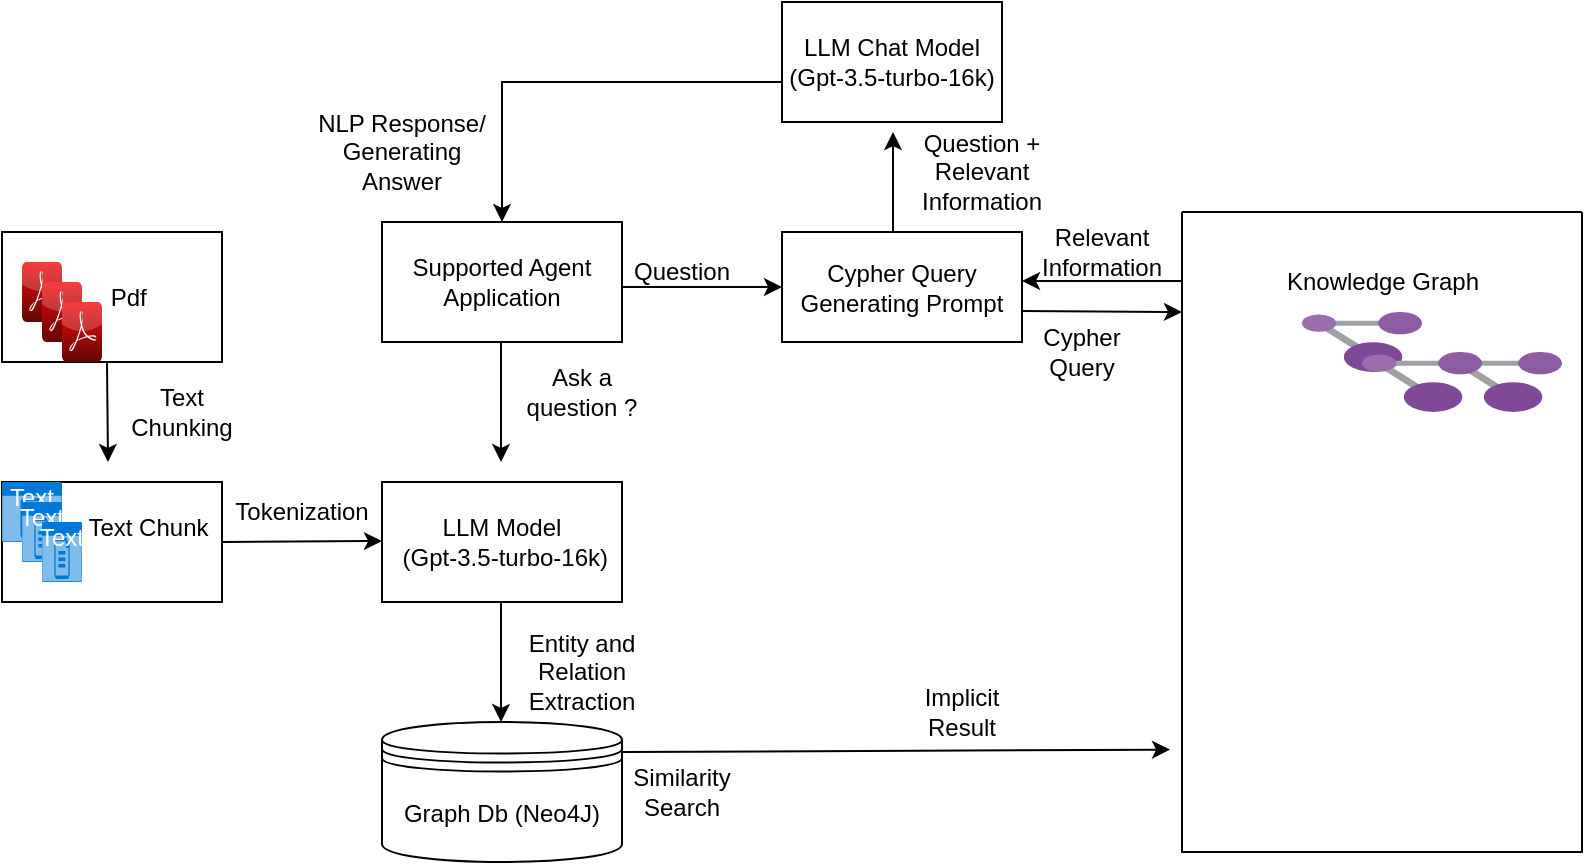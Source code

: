 <mxfile version="24.1.0" type="device">
  <diagram name="Knowledge Graph Based RAG" id="BPALHnj2pihEZnMyKJaE">
    <mxGraphModel dx="1020" dy="496" grid="1" gridSize="10" guides="1" tooltips="1" connect="1" arrows="1" fold="1" page="1" pageScale="1" pageWidth="850" pageHeight="1100" math="0" shadow="0">
      <root>
        <mxCell id="0" />
        <mxCell id="1" parent="0" />
        <mxCell id="6r3K6yemnt3sCqTm1dl9-1" value="LLM Model&lt;div&gt;&amp;nbsp;(Gpt-3.5-turbo-16k)&lt;/div&gt;" style="rounded=0;whiteSpace=wrap;html=1;" parent="1" vertex="1">
          <mxGeometry x="200" y="350" width="120" height="60" as="geometry" />
        </mxCell>
        <mxCell id="6r3K6yemnt3sCqTm1dl9-2" value="Supported Agent Application" style="rounded=0;whiteSpace=wrap;html=1;" parent="1" vertex="1">
          <mxGeometry x="200" y="220" width="120" height="60" as="geometry" />
        </mxCell>
        <mxCell id="6r3K6yemnt3sCqTm1dl9-3" value="Graph Db (Neo4J)" style="rounded=0;whiteSpace=wrap;html=1;shape=datastore;" parent="1" vertex="1">
          <mxGeometry x="200" y="470" width="120" height="70" as="geometry" />
        </mxCell>
        <mxCell id="6r3K6yemnt3sCqTm1dl9-5" value="Ask a question ?" style="text;html=1;align=center;verticalAlign=middle;whiteSpace=wrap;rounded=0;" parent="1" vertex="1">
          <mxGeometry x="270" y="290" width="60" height="30" as="geometry" />
        </mxCell>
        <mxCell id="6r3K6yemnt3sCqTm1dl9-6" value="" style="endArrow=classic;html=1;rounded=0;" parent="1" edge="1">
          <mxGeometry width="50" height="50" relative="1" as="geometry">
            <mxPoint x="259.5" y="280" as="sourcePoint" />
            <mxPoint x="259.5" y="340" as="targetPoint" />
          </mxGeometry>
        </mxCell>
        <mxCell id="6r3K6yemnt3sCqTm1dl9-7" value="" style="endArrow=classic;html=1;rounded=0;" parent="1" edge="1">
          <mxGeometry width="50" height="50" relative="1" as="geometry">
            <mxPoint x="259.5" y="410" as="sourcePoint" />
            <mxPoint x="259.5" y="470" as="targetPoint" />
          </mxGeometry>
        </mxCell>
        <mxCell id="6r3K6yemnt3sCqTm1dl9-8" value="" style="endArrow=classic;html=1;rounded=0;entryX=-0.03;entryY=0.84;entryDx=0;entryDy=0;entryPerimeter=0;" parent="1" target="6r3K6yemnt3sCqTm1dl9-12" edge="1">
          <mxGeometry width="50" height="50" relative="1" as="geometry">
            <mxPoint x="320" y="485" as="sourcePoint" />
            <mxPoint x="530" y="485" as="targetPoint" />
          </mxGeometry>
        </mxCell>
        <mxCell id="6r3K6yemnt3sCqTm1dl9-11" value="Entity and Relation Extraction" style="text;html=1;align=center;verticalAlign=middle;whiteSpace=wrap;rounded=0;" parent="1" vertex="1">
          <mxGeometry x="270" y="430" width="60" height="30" as="geometry" />
        </mxCell>
        <mxCell id="6r3K6yemnt3sCqTm1dl9-12" value="" style="swimlane;startSize=0;" parent="1" vertex="1">
          <mxGeometry x="600" y="215" width="200" height="320" as="geometry">
            <mxRectangle x="600" y="215" width="50" height="40" as="alternateBounds" />
          </mxGeometry>
        </mxCell>
        <mxCell id="6r3K6yemnt3sCqTm1dl9-13" value="Knowledge Graph" style="text;html=1;align=center;verticalAlign=middle;resizable=0;points=[];autosize=1;strokeColor=none;fillColor=none;" parent="6r3K6yemnt3sCqTm1dl9-12" vertex="1">
          <mxGeometry x="40" y="20" width="120" height="30" as="geometry" />
        </mxCell>
        <mxCell id="6r3K6yemnt3sCqTm1dl9-4" value="" style="rounded=0;whiteSpace=wrap;html=1;shape=image;labelBackgroundColor=default;verticalAlign=top;verticalLabelPosition=bottom;sketch=0;aspect=fixed;points=[];image=img/lib/mscae/Resource_Graph_Explorer.svg;" parent="6r3K6yemnt3sCqTm1dl9-12" vertex="1">
          <mxGeometry x="60" y="50" width="60" height="30" as="geometry" />
        </mxCell>
        <mxCell id="2tzXYu9GA4xHqTcgMKDx-12" value="" style="rounded=0;whiteSpace=wrap;html=1;shape=image;labelBackgroundColor=default;verticalAlign=top;verticalLabelPosition=bottom;sketch=0;aspect=fixed;points=[];image=img/lib/mscae/Resource_Graph_Explorer.svg;" parent="6r3K6yemnt3sCqTm1dl9-12" vertex="1">
          <mxGeometry x="130" y="70" width="60" height="30" as="geometry" />
        </mxCell>
        <mxCell id="2tzXYu9GA4xHqTcgMKDx-11" value="" style="rounded=0;whiteSpace=wrap;html=1;shape=image;labelBackgroundColor=default;verticalAlign=top;verticalLabelPosition=bottom;sketch=0;aspect=fixed;points=[];image=img/lib/mscae/Resource_Graph_Explorer.svg;" parent="6r3K6yemnt3sCqTm1dl9-12" vertex="1">
          <mxGeometry x="90" y="70" width="60" height="30" as="geometry" />
        </mxCell>
        <mxCell id="6r3K6yemnt3sCqTm1dl9-14" value="Similarity Search" style="text;html=1;align=center;verticalAlign=middle;whiteSpace=wrap;rounded=0;" parent="1" vertex="1">
          <mxGeometry x="320" y="490" width="60" height="30" as="geometry" />
        </mxCell>
        <mxCell id="6r3K6yemnt3sCqTm1dl9-15" value="Implicit Result" style="text;html=1;align=center;verticalAlign=middle;whiteSpace=wrap;rounded=0;" parent="1" vertex="1">
          <mxGeometry x="460" y="450" width="60" height="30" as="geometry" />
        </mxCell>
        <mxCell id="6r3K6yemnt3sCqTm1dl9-16" value="" style="endArrow=classic;html=1;rounded=0;entryX=1;entryY=0.409;entryDx=0;entryDy=0;entryPerimeter=0;" parent="1" edge="1">
          <mxGeometry width="50" height="50" relative="1" as="geometry">
            <mxPoint x="600" y="249.5" as="sourcePoint" />
            <mxPoint x="520" y="249.495" as="targetPoint" />
          </mxGeometry>
        </mxCell>
        <mxCell id="6r3K6yemnt3sCqTm1dl9-18" value="Relevant Information" style="text;html=1;align=center;verticalAlign=middle;whiteSpace=wrap;rounded=0;" parent="1" vertex="1">
          <mxGeometry x="530" y="220" width="60" height="30" as="geometry" />
        </mxCell>
        <mxCell id="6r3K6yemnt3sCqTm1dl9-19" value="LLM Chat Model (Gpt-3.5-turbo-16k)" style="rounded=0;whiteSpace=wrap;html=1;" parent="1" vertex="1">
          <mxGeometry x="400" y="110" width="110" height="60" as="geometry" />
        </mxCell>
        <mxCell id="6r3K6yemnt3sCqTm1dl9-21" value="NLP Response/ Generating Answer" style="text;html=1;align=center;verticalAlign=middle;whiteSpace=wrap;rounded=0;" parent="1" vertex="1">
          <mxGeometry x="160" y="170" width="100" height="30" as="geometry" />
        </mxCell>
        <mxCell id="6r3K6yemnt3sCqTm1dl9-22" value="" style="dashed=0;outlineConnect=0;html=1;align=center;labelPosition=center;verticalLabelPosition=bottom;verticalAlign=top;shape=mxgraph.webicons.adobe_pdf;fillColor=#F40C0C;gradientColor=#610603" parent="1" vertex="1">
          <mxGeometry x="30" y="250" width="20" height="30" as="geometry" />
        </mxCell>
        <mxCell id="6r3K6yemnt3sCqTm1dl9-23" value="&amp;nbsp; &amp;nbsp; &amp;nbsp;Pdf" style="rounded=0;whiteSpace=wrap;html=1;" parent="1" vertex="1">
          <mxGeometry x="10" y="225" width="110" height="65" as="geometry" />
        </mxCell>
        <mxCell id="6r3K6yemnt3sCqTm1dl9-24" value="" style="dashed=0;outlineConnect=0;html=1;align=center;labelPosition=center;verticalLabelPosition=bottom;verticalAlign=top;shape=mxgraph.webicons.adobe_pdf;fillColor=#F40C0C;gradientColor=#610603" parent="1" vertex="1">
          <mxGeometry x="20" y="240" width="20" height="30" as="geometry" />
        </mxCell>
        <mxCell id="6r3K6yemnt3sCqTm1dl9-25" value="" style="dashed=0;outlineConnect=0;html=1;align=center;labelPosition=center;verticalLabelPosition=bottom;verticalAlign=top;shape=mxgraph.webicons.adobe_pdf;fillColor=#F40C0C;gradientColor=#610603" parent="1" vertex="1">
          <mxGeometry x="30" y="250" width="20" height="30" as="geometry" />
        </mxCell>
        <mxCell id="6r3K6yemnt3sCqTm1dl9-26" value="" style="dashed=0;outlineConnect=0;html=1;align=center;labelPosition=center;verticalLabelPosition=bottom;verticalAlign=top;shape=mxgraph.webicons.adobe_pdf;fillColor=#F40C0C;gradientColor=#610603" parent="1" vertex="1">
          <mxGeometry x="40" y="260" width="20" height="30" as="geometry" />
        </mxCell>
        <mxCell id="6r3K6yemnt3sCqTm1dl9-28" value="&amp;nbsp; &amp;nbsp; &amp;nbsp; &amp;nbsp; &amp;nbsp; &amp;nbsp; Text Chunk&amp;nbsp; &amp;nbsp; &amp;nbsp; &amp;nbsp; &amp;nbsp; &amp;nbsp; &amp;nbsp; &amp;nbsp; &amp;nbsp;" style="rounded=0;whiteSpace=wrap;html=1;" parent="1" vertex="1">
          <mxGeometry x="10" y="350" width="110" height="60" as="geometry" />
        </mxCell>
        <mxCell id="6r3K6yemnt3sCqTm1dl9-29" value="" style="endArrow=classic;html=1;rounded=0;" parent="1" edge="1">
          <mxGeometry width="50" height="50" relative="1" as="geometry">
            <mxPoint x="62.5" y="290" as="sourcePoint" />
            <mxPoint x="63" y="340" as="targetPoint" />
          </mxGeometry>
        </mxCell>
        <mxCell id="6r3K6yemnt3sCqTm1dl9-30" value="" style="endArrow=classic;html=1;rounded=0;exitX=1;exitY=0.5;exitDx=0;exitDy=0;" parent="1" source="6r3K6yemnt3sCqTm1dl9-28" edge="1">
          <mxGeometry width="50" height="50" relative="1" as="geometry">
            <mxPoint x="130" y="380" as="sourcePoint" />
            <mxPoint x="200" y="379.5" as="targetPoint" />
          </mxGeometry>
        </mxCell>
        <mxCell id="2tzXYu9GA4xHqTcgMKDx-1" value="Tokenization" style="text;html=1;align=center;verticalAlign=middle;whiteSpace=wrap;rounded=0;" parent="1" vertex="1">
          <mxGeometry x="130" y="350" width="60" height="30" as="geometry" />
        </mxCell>
        <mxCell id="2tzXYu9GA4xHqTcgMKDx-2" value="Text Chunking" style="text;html=1;align=center;verticalAlign=middle;whiteSpace=wrap;rounded=0;" parent="1" vertex="1">
          <mxGeometry x="70" y="300" width="60" height="30" as="geometry" />
        </mxCell>
        <mxCell id="2tzXYu9GA4xHqTcgMKDx-4" value="Text" style="html=1;whiteSpace=wrap;strokeColor=none;fillColor=#0079D6;labelPosition=center;verticalLabelPosition=middle;verticalAlign=top;align=center;fontSize=12;outlineConnect=0;spacingTop=-6;fontColor=#FFFFFF;sketch=0;shape=mxgraph.sitemap.text;" parent="1" vertex="1">
          <mxGeometry x="10" y="350" width="30" height="30" as="geometry" />
        </mxCell>
        <mxCell id="2tzXYu9GA4xHqTcgMKDx-5" value="Text" style="html=1;whiteSpace=wrap;strokeColor=none;fillColor=#0079D6;labelPosition=center;verticalLabelPosition=middle;verticalAlign=top;align=center;fontSize=12;outlineConnect=0;spacingTop=-6;fontColor=#FFFFFF;sketch=0;shape=mxgraph.sitemap.text;" parent="1" vertex="1">
          <mxGeometry x="20" y="360" width="20" height="30" as="geometry" />
        </mxCell>
        <mxCell id="2tzXYu9GA4xHqTcgMKDx-10" value="Text" style="html=1;whiteSpace=wrap;strokeColor=none;fillColor=#0079D6;labelPosition=center;verticalLabelPosition=middle;verticalAlign=top;align=center;fontSize=12;outlineConnect=0;spacingTop=-6;fontColor=#FFFFFF;sketch=0;shape=mxgraph.sitemap.text;" parent="1" vertex="1">
          <mxGeometry x="30" y="370" width="20" height="30" as="geometry" />
        </mxCell>
        <mxCell id="2tzXYu9GA4xHqTcgMKDx-13" value="Cypher Query Generating Prompt" style="rounded=0;whiteSpace=wrap;html=1;" parent="1" vertex="1">
          <mxGeometry x="400" y="225" width="120" height="55" as="geometry" />
        </mxCell>
        <mxCell id="2tzXYu9GA4xHqTcgMKDx-14" value="" style="endArrow=classic;html=1;rounded=0;entryX=0;entryY=0.5;entryDx=0;entryDy=0;exitX=0;exitY=0.75;exitDx=0;exitDy=0;" parent="1" source="XM9P0HXMKR6OoNjtRJRi-2" target="2tzXYu9GA4xHqTcgMKDx-13" edge="1">
          <mxGeometry width="50" height="50" relative="1" as="geometry">
            <mxPoint x="320" y="254.5" as="sourcePoint" />
            <mxPoint x="370" y="254.5" as="targetPoint" />
          </mxGeometry>
        </mxCell>
        <mxCell id="2tzXYu9GA4xHqTcgMKDx-16" value="" style="endArrow=classic;html=1;rounded=0;" parent="1" edge="1">
          <mxGeometry width="50" height="50" relative="1" as="geometry">
            <mxPoint x="520" y="264.5" as="sourcePoint" />
            <mxPoint x="600" y="265" as="targetPoint" />
          </mxGeometry>
        </mxCell>
        <mxCell id="2tzXYu9GA4xHqTcgMKDx-17" value="Cypher Query" style="text;html=1;align=center;verticalAlign=middle;whiteSpace=wrap;rounded=0;" parent="1" vertex="1">
          <mxGeometry x="520" y="270" width="60" height="30" as="geometry" />
        </mxCell>
        <mxCell id="2tzXYu9GA4xHqTcgMKDx-18" value="" style="endArrow=classic;html=1;rounded=0;" parent="1" edge="1">
          <mxGeometry width="50" height="50" relative="1" as="geometry">
            <mxPoint x="455.5" y="225" as="sourcePoint" />
            <mxPoint x="455.5" y="175" as="targetPoint" />
          </mxGeometry>
        </mxCell>
        <mxCell id="2tzXYu9GA4xHqTcgMKDx-19" value="" style="endArrow=classic;html=1;rounded=0;entryX=0.5;entryY=0;entryDx=0;entryDy=0;" parent="1" target="6r3K6yemnt3sCqTm1dl9-2" edge="1">
          <mxGeometry width="50" height="50" relative="1" as="geometry">
            <mxPoint x="400" y="150" as="sourcePoint" />
            <mxPoint x="360" y="100" as="targetPoint" />
            <Array as="points">
              <mxPoint x="260" y="150" />
            </Array>
          </mxGeometry>
        </mxCell>
        <mxCell id="2tzXYu9GA4xHqTcgMKDx-20" value="Question + Relevant Information" style="text;html=1;align=center;verticalAlign=middle;whiteSpace=wrap;rounded=0;" parent="1" vertex="1">
          <mxGeometry x="460" y="180" width="80" height="30" as="geometry" />
        </mxCell>
        <mxCell id="XM9P0HXMKR6OoNjtRJRi-2" value="Question" style="text;html=1;align=center;verticalAlign=middle;whiteSpace=wrap;rounded=0;" parent="1" vertex="1">
          <mxGeometry x="320" y="230" width="60" height="30" as="geometry" />
        </mxCell>
      </root>
    </mxGraphModel>
  </diagram>
</mxfile>
